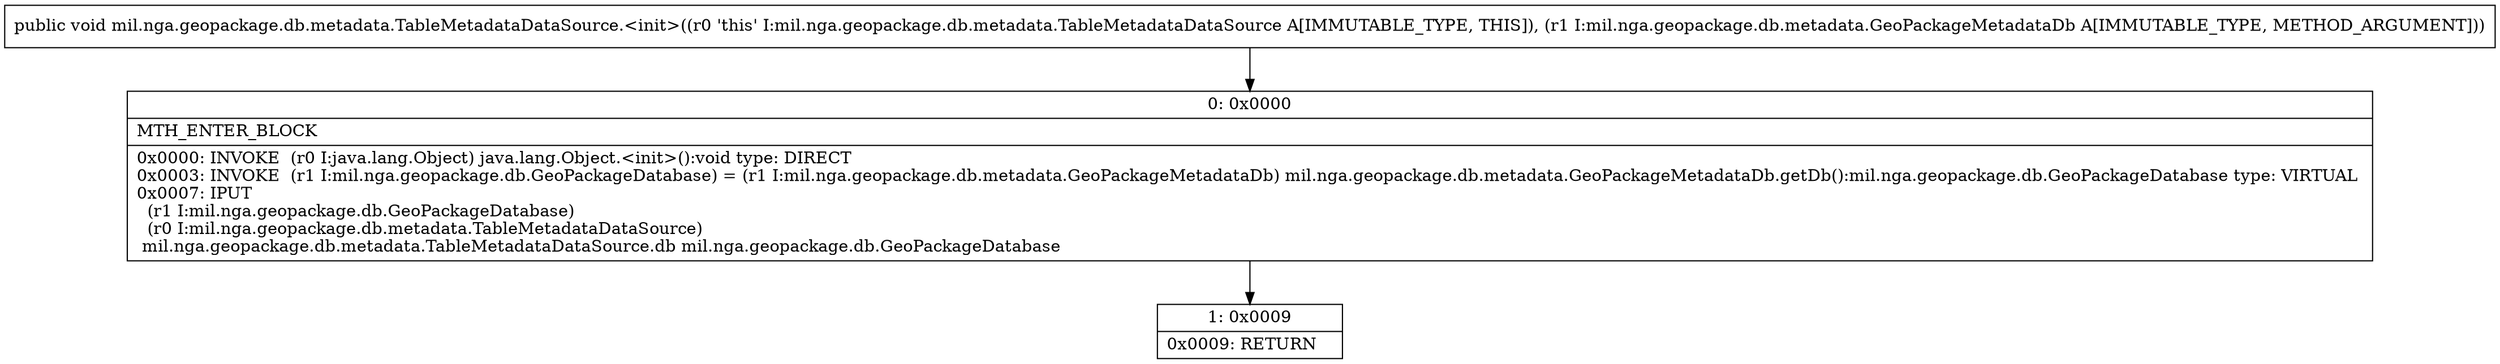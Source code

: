 digraph "CFG formil.nga.geopackage.db.metadata.TableMetadataDataSource.\<init\>(Lmil\/nga\/geopackage\/db\/metadata\/GeoPackageMetadataDb;)V" {
Node_0 [shape=record,label="{0\:\ 0x0000|MTH_ENTER_BLOCK\l|0x0000: INVOKE  (r0 I:java.lang.Object) java.lang.Object.\<init\>():void type: DIRECT \l0x0003: INVOKE  (r1 I:mil.nga.geopackage.db.GeoPackageDatabase) = (r1 I:mil.nga.geopackage.db.metadata.GeoPackageMetadataDb) mil.nga.geopackage.db.metadata.GeoPackageMetadataDb.getDb():mil.nga.geopackage.db.GeoPackageDatabase type: VIRTUAL \l0x0007: IPUT  \l  (r1 I:mil.nga.geopackage.db.GeoPackageDatabase)\l  (r0 I:mil.nga.geopackage.db.metadata.TableMetadataDataSource)\l mil.nga.geopackage.db.metadata.TableMetadataDataSource.db mil.nga.geopackage.db.GeoPackageDatabase \l}"];
Node_1 [shape=record,label="{1\:\ 0x0009|0x0009: RETURN   \l}"];
MethodNode[shape=record,label="{public void mil.nga.geopackage.db.metadata.TableMetadataDataSource.\<init\>((r0 'this' I:mil.nga.geopackage.db.metadata.TableMetadataDataSource A[IMMUTABLE_TYPE, THIS]), (r1 I:mil.nga.geopackage.db.metadata.GeoPackageMetadataDb A[IMMUTABLE_TYPE, METHOD_ARGUMENT])) }"];
MethodNode -> Node_0;
Node_0 -> Node_1;
}

